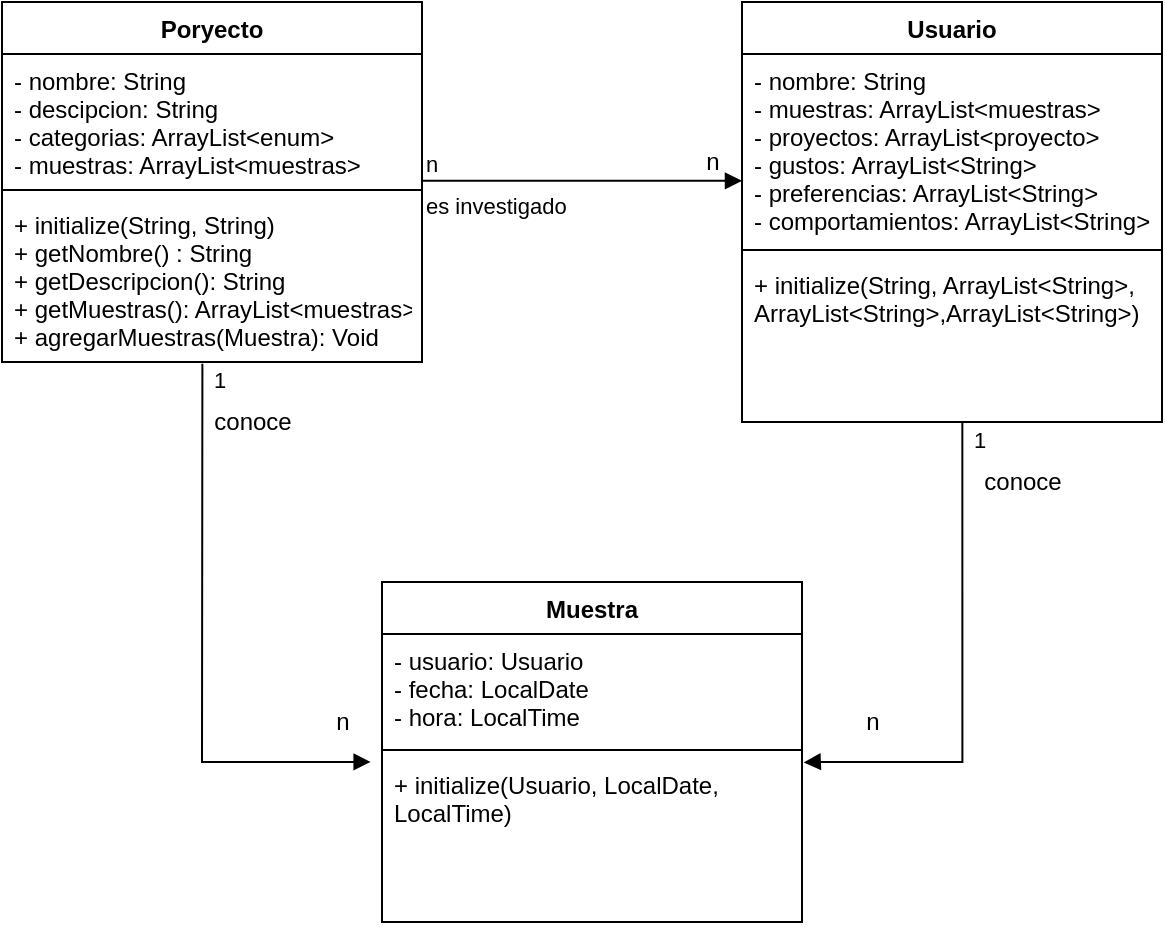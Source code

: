 <mxfile version="20.3.0" type="device"><diagram id="RtXa196zUHbcyY7j_xBq" name="Página-1"><mxGraphModel dx="807" dy="580" grid="1" gridSize="10" guides="1" tooltips="1" connect="1" arrows="1" fold="1" page="1" pageScale="1" pageWidth="827" pageHeight="1169" math="0" shadow="0"><root><mxCell id="0"/><mxCell id="1" parent="0"/><mxCell id="bDWuHETarKvvPWuzBQ6r-1" value="Poryecto" style="swimlane;fontStyle=1;align=center;verticalAlign=top;childLayout=stackLayout;horizontal=1;startSize=26;horizontalStack=0;resizeParent=1;resizeParentMax=0;resizeLast=0;collapsible=1;marginBottom=0;" vertex="1" parent="1"><mxGeometry x="310" y="210" width="210" height="180" as="geometry"/></mxCell><mxCell id="bDWuHETarKvvPWuzBQ6r-2" value="- nombre: String&#10;- descipcion: String&#10;- categorias: ArrayList&lt;enum&gt;&#10;- muestras: ArrayList&lt;muestras&gt;" style="text;strokeColor=none;fillColor=none;align=left;verticalAlign=top;spacingLeft=4;spacingRight=4;overflow=hidden;rotatable=0;points=[[0,0.5],[1,0.5]];portConstraint=eastwest;" vertex="1" parent="bDWuHETarKvvPWuzBQ6r-1"><mxGeometry y="26" width="210" height="64" as="geometry"/></mxCell><mxCell id="bDWuHETarKvvPWuzBQ6r-3" value="" style="line;strokeWidth=1;fillColor=none;align=left;verticalAlign=middle;spacingTop=-1;spacingLeft=3;spacingRight=3;rotatable=0;labelPosition=right;points=[];portConstraint=eastwest;strokeColor=inherit;" vertex="1" parent="bDWuHETarKvvPWuzBQ6r-1"><mxGeometry y="90" width="210" height="8" as="geometry"/></mxCell><mxCell id="bDWuHETarKvvPWuzBQ6r-4" value="+ initialize(String, String)&#10;+ getNombre() : String&#10;+ getDescripcion(): String&#10;+ getMuestras(): ArrayList&lt;muestras&gt;&#10;+ agregarMuestras(Muestra): Void" style="text;strokeColor=none;fillColor=none;align=left;verticalAlign=top;spacingLeft=4;spacingRight=4;overflow=hidden;rotatable=0;points=[[0,0.5],[1,0.5]];portConstraint=eastwest;" vertex="1" parent="bDWuHETarKvvPWuzBQ6r-1"><mxGeometry y="98" width="210" height="82" as="geometry"/></mxCell><mxCell id="bDWuHETarKvvPWuzBQ6r-5" value="es investigado" style="endArrow=block;endFill=1;html=1;edgeStyle=orthogonalEdgeStyle;align=left;verticalAlign=top;rounded=0;" edge="1" parent="1"><mxGeometry x="-1" relative="1" as="geometry"><mxPoint x="520" y="299.41" as="sourcePoint"/><mxPoint x="680" y="299.41" as="targetPoint"/></mxGeometry></mxCell><mxCell id="bDWuHETarKvvPWuzBQ6r-6" value="n" style="edgeLabel;resizable=0;html=1;align=left;verticalAlign=bottom;" connectable="0" vertex="1" parent="bDWuHETarKvvPWuzBQ6r-5"><mxGeometry x="-1" relative="1" as="geometry"/></mxCell><mxCell id="bDWuHETarKvvPWuzBQ6r-7" value="n" style="text;html=1;align=center;verticalAlign=middle;resizable=0;points=[];autosize=1;strokeColor=none;fillColor=none;" vertex="1" parent="1"><mxGeometry x="650" y="275" width="30" height="30" as="geometry"/></mxCell><mxCell id="bDWuHETarKvvPWuzBQ6r-8" value="Usuario" style="swimlane;fontStyle=1;align=center;verticalAlign=top;childLayout=stackLayout;horizontal=1;startSize=26;horizontalStack=0;resizeParent=1;resizeParentMax=0;resizeLast=0;collapsible=1;marginBottom=0;" vertex="1" parent="1"><mxGeometry x="680" y="210" width="210" height="210" as="geometry"/></mxCell><mxCell id="bDWuHETarKvvPWuzBQ6r-9" value="- nombre: String&#10;- muestras: ArrayList&lt;muestras&gt;&#10;- proyectos: ArrayList&lt;proyecto&gt;&#10;- gustos: ArrayList&lt;String&gt;&#10;- preferencias: ArrayList&lt;String&gt;&#10;- comportamientos: ArrayList&lt;String&gt;&#10;&#10;&#10;" style="text;strokeColor=none;fillColor=none;align=left;verticalAlign=top;spacingLeft=4;spacingRight=4;overflow=hidden;rotatable=0;points=[[0,0.5],[1,0.5]];portConstraint=eastwest;" vertex="1" parent="bDWuHETarKvvPWuzBQ6r-8"><mxGeometry y="26" width="210" height="94" as="geometry"/></mxCell><mxCell id="bDWuHETarKvvPWuzBQ6r-10" value="" style="line;strokeWidth=1;fillColor=none;align=left;verticalAlign=middle;spacingTop=-1;spacingLeft=3;spacingRight=3;rotatable=0;labelPosition=right;points=[];portConstraint=eastwest;strokeColor=inherit;" vertex="1" parent="bDWuHETarKvvPWuzBQ6r-8"><mxGeometry y="120" width="210" height="8" as="geometry"/></mxCell><mxCell id="bDWuHETarKvvPWuzBQ6r-11" value="+ initialize(String, ArrayList&lt;String&gt;,&#10;ArrayList&lt;String&gt;,ArrayList&lt;String&gt;)&#10;" style="text;strokeColor=none;fillColor=none;align=left;verticalAlign=top;spacingLeft=4;spacingRight=4;overflow=hidden;rotatable=0;points=[[0,0.5],[1,0.5]];portConstraint=eastwest;" vertex="1" parent="bDWuHETarKvvPWuzBQ6r-8"><mxGeometry y="128" width="210" height="82" as="geometry"/></mxCell><mxCell id="bDWuHETarKvvPWuzBQ6r-12" value="Muestra" style="swimlane;fontStyle=1;align=center;verticalAlign=top;childLayout=stackLayout;horizontal=1;startSize=26;horizontalStack=0;resizeParent=1;resizeParentMax=0;resizeLast=0;collapsible=1;marginBottom=0;" vertex="1" parent="1"><mxGeometry x="500" y="500" width="210" height="170" as="geometry"/></mxCell><mxCell id="bDWuHETarKvvPWuzBQ6r-13" value="- usuario: Usuario&#10;- fecha: LocalDate&#10;- hora: LocalTime" style="text;strokeColor=none;fillColor=none;align=left;verticalAlign=top;spacingLeft=4;spacingRight=4;overflow=hidden;rotatable=0;points=[[0,0.5],[1,0.5]];portConstraint=eastwest;" vertex="1" parent="bDWuHETarKvvPWuzBQ6r-12"><mxGeometry y="26" width="210" height="54" as="geometry"/></mxCell><mxCell id="bDWuHETarKvvPWuzBQ6r-14" value="" style="line;strokeWidth=1;fillColor=none;align=left;verticalAlign=middle;spacingTop=-1;spacingLeft=3;spacingRight=3;rotatable=0;labelPosition=right;points=[];portConstraint=eastwest;strokeColor=inherit;" vertex="1" parent="bDWuHETarKvvPWuzBQ6r-12"><mxGeometry y="80" width="210" height="8" as="geometry"/></mxCell><mxCell id="bDWuHETarKvvPWuzBQ6r-15" value="+ initialize(Usuario, LocalDate, &#10;LocalTime)&#10;" style="text;strokeColor=none;fillColor=none;align=left;verticalAlign=top;spacingLeft=4;spacingRight=4;overflow=hidden;rotatable=0;points=[[0,0.5],[1,0.5]];portConstraint=eastwest;" vertex="1" parent="bDWuHETarKvvPWuzBQ6r-12"><mxGeometry y="88" width="210" height="82" as="geometry"/></mxCell><mxCell id="bDWuHETarKvvPWuzBQ6r-16" value="" style="endArrow=block;endFill=1;html=1;edgeStyle=orthogonalEdgeStyle;align=left;verticalAlign=top;rounded=0;exitX=0.477;exitY=1.011;exitDx=0;exitDy=0;exitPerimeter=0;entryX=-0.027;entryY=0.024;entryDx=0;entryDy=0;entryPerimeter=0;" edge="1" parent="1" source="bDWuHETarKvvPWuzBQ6r-4" target="bDWuHETarKvvPWuzBQ6r-15"><mxGeometry x="-1" relative="1" as="geometry"><mxPoint x="530" y="410" as="sourcePoint"/><mxPoint x="690" y="410" as="targetPoint"/><Array as="points"><mxPoint x="410" y="393"/><mxPoint x="410" y="600"/></Array></mxGeometry></mxCell><mxCell id="bDWuHETarKvvPWuzBQ6r-17" value="1" style="edgeLabel;resizable=0;html=1;align=left;verticalAlign=bottom;" connectable="0" vertex="1" parent="bDWuHETarKvvPWuzBQ6r-16"><mxGeometry x="-1" relative="1" as="geometry"><mxPoint x="4" y="17" as="offset"/></mxGeometry></mxCell><mxCell id="bDWuHETarKvvPWuzBQ6r-18" value="n" style="text;html=1;align=center;verticalAlign=middle;resizable=0;points=[];autosize=1;strokeColor=none;fillColor=none;" vertex="1" parent="1"><mxGeometry x="465" y="555" width="30" height="30" as="geometry"/></mxCell><mxCell id="bDWuHETarKvvPWuzBQ6r-19" value="conoce" style="text;html=1;align=center;verticalAlign=middle;resizable=0;points=[];autosize=1;strokeColor=none;fillColor=none;" vertex="1" parent="1"><mxGeometry x="405" y="405" width="60" height="30" as="geometry"/></mxCell><mxCell id="bDWuHETarKvvPWuzBQ6r-21" value="" style="endArrow=block;endFill=1;html=1;edgeStyle=orthogonalEdgeStyle;align=left;verticalAlign=top;rounded=0;exitX=0.477;exitY=1.011;exitDx=0;exitDy=0;exitPerimeter=0;entryX=1.004;entryY=0.027;entryDx=0;entryDy=0;entryPerimeter=0;" edge="1" parent="1" target="bDWuHETarKvvPWuzBQ6r-15"><mxGeometry x="-1" relative="1" as="geometry"><mxPoint x="790.17" y="420.002" as="sourcePoint"/><mxPoint x="874.33" y="629.068" as="targetPoint"/><Array as="points"><mxPoint x="790" y="590"/><mxPoint x="716" y="590"/></Array></mxGeometry></mxCell><mxCell id="bDWuHETarKvvPWuzBQ6r-22" value="1" style="edgeLabel;resizable=0;html=1;align=left;verticalAlign=bottom;" connectable="0" vertex="1" parent="bDWuHETarKvvPWuzBQ6r-21"><mxGeometry x="-1" relative="1" as="geometry"><mxPoint x="4" y="17" as="offset"/></mxGeometry></mxCell><mxCell id="bDWuHETarKvvPWuzBQ6r-23" value="n" style="text;html=1;align=center;verticalAlign=middle;resizable=0;points=[];autosize=1;strokeColor=none;fillColor=none;" vertex="1" parent="1"><mxGeometry x="730" y="555" width="30" height="30" as="geometry"/></mxCell><mxCell id="bDWuHETarKvvPWuzBQ6r-24" value="conoce" style="text;html=1;align=center;verticalAlign=middle;resizable=0;points=[];autosize=1;strokeColor=none;fillColor=none;" vertex="1" parent="1"><mxGeometry x="790" y="435" width="60" height="30" as="geometry"/></mxCell></root></mxGraphModel></diagram></mxfile>